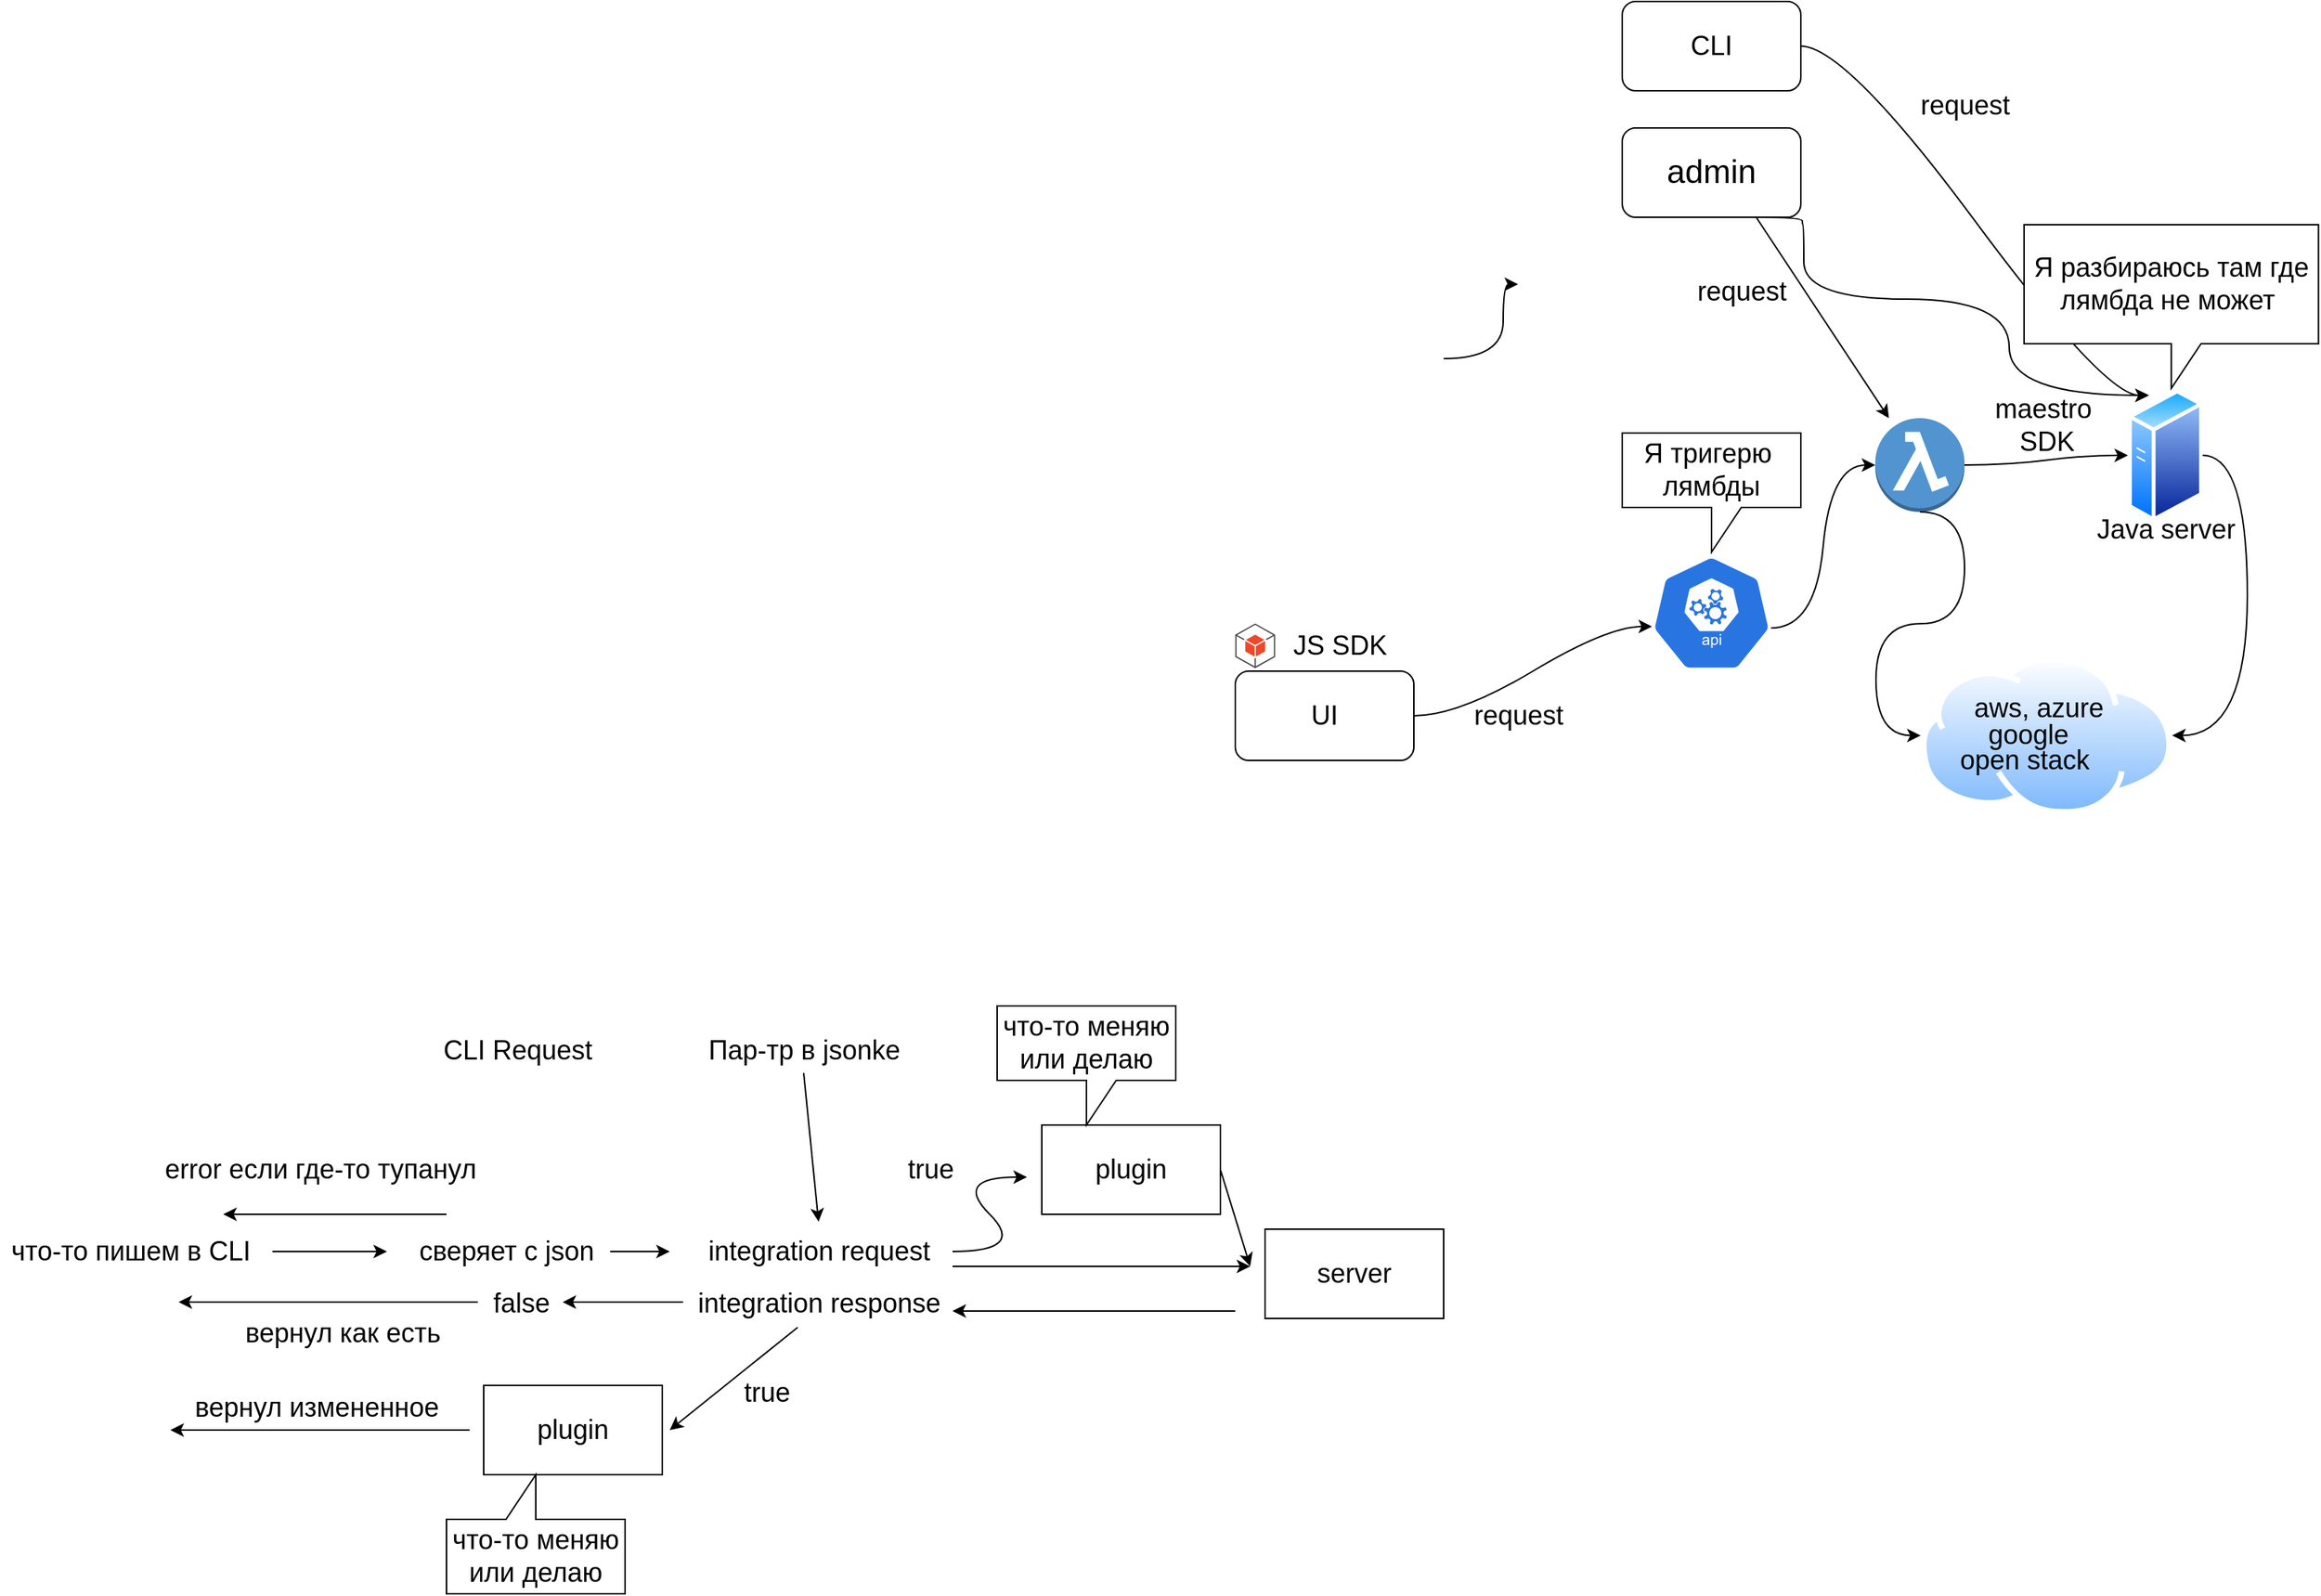 <mxfile version="15.4.3" type="github">
  <diagram id="tReHv3u6Pd42_ITOU3Pc" name="Page-1">
    <mxGraphModel dx="1452" dy="803" grid="1" gridSize="10" guides="1" tooltips="1" connect="1" arrows="1" fold="1" page="0" pageScale="1" pageWidth="827" pageHeight="1169" math="0" shadow="0">
      <root>
        <mxCell id="0" />
        <mxCell id="1" parent="0" />
        <mxCell id="5rMPybmwtRSb6ZqjiMPX-2" value="&lt;font style=&quot;font-size: 18px&quot;&gt;CLI&lt;/font&gt;" style="rounded=1;whiteSpace=wrap;html=1;" parent="1" vertex="1">
          <mxGeometry x="440" y="-210" width="120" height="60" as="geometry" />
        </mxCell>
        <mxCell id="5rMPybmwtRSb6ZqjiMPX-3" value="UI" style="rounded=1;whiteSpace=wrap;html=1;fontSize=18;" parent="1" vertex="1">
          <mxGeometry x="180" y="240" width="120" height="60" as="geometry" />
        </mxCell>
        <mxCell id="5rMPybmwtRSb6ZqjiMPX-5" value="" style="curved=1;endArrow=classic;html=1;rounded=0;fontSize=18;edgeStyle=entityRelationEdgeStyle;exitX=1;exitY=0.5;exitDx=0;exitDy=0;" parent="1" source="5rMPybmwtRSb6ZqjiMPX-3" edge="1">
          <mxGeometry width="50" height="50" relative="1" as="geometry">
            <mxPoint x="320" y="270" as="sourcePoint" />
            <mxPoint x="460" y="210" as="targetPoint" />
            <Array as="points">
              <mxPoint x="440" y="200" />
              <mxPoint x="390" y="150" />
            </Array>
          </mxGeometry>
        </mxCell>
        <mxCell id="5rMPybmwtRSb6ZqjiMPX-6" value="" style="curved=1;endArrow=classic;html=1;rounded=0;fontSize=18;edgeStyle=entityRelationEdgeStyle;exitX=1;exitY=0.5;exitDx=0;exitDy=0;entryX=0.25;entryY=0;entryDx=0;entryDy=0;" parent="1" source="5rMPybmwtRSb6ZqjiMPX-2" target="5rMPybmwtRSb6ZqjiMPX-18" edge="1">
          <mxGeometry width="50" height="50" relative="1" as="geometry">
            <mxPoint x="390" y="200" as="sourcePoint" />
            <mxPoint x="460" y="210" as="targetPoint" />
            <Array as="points">
              <mxPoint x="440" y="200" />
              <mxPoint x="390" y="150" />
            </Array>
          </mxGeometry>
        </mxCell>
        <mxCell id="5rMPybmwtRSb6ZqjiMPX-7" value="" style="sketch=0;html=1;dashed=0;whitespace=wrap;fillColor=#2875E2;strokeColor=#ffffff;points=[[0.005,0.63,0],[0.1,0.2,0],[0.9,0.2,0],[0.5,0,0],[0.995,0.63,0],[0.72,0.99,0],[0.5,1,0],[0.28,0.99,0]];shape=mxgraph.kubernetes.icon;prIcon=api;fontSize=18;" parent="1" vertex="1">
          <mxGeometry x="440" y="162" width="120" height="78" as="geometry" />
        </mxCell>
        <mxCell id="5rMPybmwtRSb6ZqjiMPX-8" value="Я тригерю&amp;nbsp;&lt;br&gt;лямбды" style="shape=callout;whiteSpace=wrap;html=1;perimeter=calloutPerimeter;fontSize=18;" parent="1" vertex="1">
          <mxGeometry x="440" y="80" width="120" height="80" as="geometry" />
        </mxCell>
        <mxCell id="5rMPybmwtRSb6ZqjiMPX-11" value="" style="outlineConnect=0;dashed=0;verticalLabelPosition=bottom;verticalAlign=top;align=center;html=1;shape=mxgraph.aws3.android;fillColor=#EE472A;gradientColor=none;fontSize=18;" parent="1" vertex="1">
          <mxGeometry x="180" y="208" width="26.75" height="30" as="geometry" />
        </mxCell>
        <mxCell id="5rMPybmwtRSb6ZqjiMPX-12" value="JS SDK" style="text;html=1;align=center;verticalAlign=middle;resizable=0;points=[];autosize=1;strokeColor=none;fillColor=none;fontSize=18;" parent="1" vertex="1">
          <mxGeometry x="210" y="208" width="80" height="30" as="geometry" />
        </mxCell>
        <mxCell id="5rMPybmwtRSb6ZqjiMPX-14" value="" style="outlineConnect=0;dashed=0;verticalLabelPosition=bottom;verticalAlign=top;align=center;html=1;shape=mxgraph.aws3.lambda_function;fillColor=#5294CF;gradientColor=none;fontSize=18;" parent="1" vertex="1">
          <mxGeometry x="610" y="70" width="60" height="63" as="geometry" />
        </mxCell>
        <mxCell id="5rMPybmwtRSb6ZqjiMPX-15" value="" style="curved=1;endArrow=classic;html=1;rounded=0;fontSize=18;edgeStyle=entityRelationEdgeStyle;exitX=0.833;exitY=0.628;exitDx=0;exitDy=0;exitPerimeter=0;entryX=0;entryY=0.5;entryDx=0;entryDy=0;entryPerimeter=0;" parent="1" source="5rMPybmwtRSb6ZqjiMPX-7" target="5rMPybmwtRSb6ZqjiMPX-14" edge="1">
          <mxGeometry width="50" height="50" relative="1" as="geometry">
            <mxPoint x="390" y="200" as="sourcePoint" />
            <mxPoint x="440" y="150" as="targetPoint" />
            <Array as="points">
              <mxPoint x="440" y="200" />
              <mxPoint x="390" y="150" />
            </Array>
          </mxGeometry>
        </mxCell>
        <mxCell id="5rMPybmwtRSb6ZqjiMPX-16" value="request" style="text;html=1;align=center;verticalAlign=middle;resizable=0;points=[];autosize=1;strokeColor=none;fillColor=none;fontSize=18;" parent="1" vertex="1">
          <mxGeometry x="330" y="255" width="80" height="30" as="geometry" />
        </mxCell>
        <mxCell id="5rMPybmwtRSb6ZqjiMPX-17" value="request" style="text;html=1;align=center;verticalAlign=middle;resizable=0;points=[];autosize=1;strokeColor=none;fillColor=none;fontSize=18;" parent="1" vertex="1">
          <mxGeometry x="630" y="-155" width="80" height="30" as="geometry" />
        </mxCell>
        <mxCell id="5rMPybmwtRSb6ZqjiMPX-18" value="" style="aspect=fixed;perimeter=ellipsePerimeter;html=1;align=center;shadow=0;dashed=0;spacingTop=3;image;image=img/lib/active_directory/generic_server.svg;fontSize=18;" parent="1" vertex="1">
          <mxGeometry x="779.8" y="50" width="50.4" height="90" as="geometry" />
        </mxCell>
        <mxCell id="5rMPybmwtRSb6ZqjiMPX-19" value="" style="curved=1;endArrow=classic;html=1;rounded=0;fontSize=18;edgeStyle=entityRelationEdgeStyle;entryX=0;entryY=0.5;entryDx=0;entryDy=0;" parent="1" source="5rMPybmwtRSb6ZqjiMPX-14" target="5rMPybmwtRSb6ZqjiMPX-18" edge="1">
          <mxGeometry width="50" height="50" relative="1" as="geometry">
            <mxPoint x="510" y="200" as="sourcePoint" />
            <mxPoint x="560" y="150" as="targetPoint" />
            <Array as="points">
              <mxPoint x="560" y="200" />
              <mxPoint x="510" y="150" />
            </Array>
          </mxGeometry>
        </mxCell>
        <mxCell id="5rMPybmwtRSb6ZqjiMPX-20" value="maestro&amp;nbsp;&lt;br&gt;SDK" style="text;html=1;align=center;verticalAlign=middle;resizable=0;points=[];autosize=1;strokeColor=none;fillColor=none;fontSize=18;" parent="1" vertex="1">
          <mxGeometry x="680" y="50" width="90" height="50" as="geometry" />
        </mxCell>
        <mxCell id="5rMPybmwtRSb6ZqjiMPX-21" value="Я разбираюсь там где лямбда не может&amp;nbsp;" style="shape=callout;whiteSpace=wrap;html=1;perimeter=calloutPerimeter;fontSize=18;" parent="1" vertex="1">
          <mxGeometry x="710" y="-60" width="197.8" height="110" as="geometry" />
        </mxCell>
        <mxCell id="5rMPybmwtRSb6ZqjiMPX-22" value="Java server" style="text;html=1;align=center;verticalAlign=middle;resizable=0;points=[];autosize=1;strokeColor=none;fillColor=none;fontSize=18;" parent="1" vertex="1">
          <mxGeometry x="750" y="130" width="110" height="30" as="geometry" />
        </mxCell>
        <mxCell id="5rMPybmwtRSb6ZqjiMPX-23" value="" style="aspect=fixed;perimeter=ellipsePerimeter;html=1;align=center;shadow=0;dashed=0;spacingTop=3;image;image=img/lib/active_directory/internet_cloud.svg;fontSize=18;" parent="1" vertex="1">
          <mxGeometry x="640.47" y="230" width="169.05" height="106.5" as="geometry" />
        </mxCell>
        <mxCell id="5rMPybmwtRSb6ZqjiMPX-24" value="aws, azure&amp;nbsp;" style="text;html=1;align=center;verticalAlign=middle;resizable=0;points=[];autosize=1;strokeColor=none;fillColor=none;fontSize=18;" parent="1" vertex="1">
          <mxGeometry x="667" y="250" width="110" height="30" as="geometry" />
        </mxCell>
        <mxCell id="5rMPybmwtRSb6ZqjiMPX-25" value="google&amp;nbsp;&lt;br&gt;" style="text;html=1;align=center;verticalAlign=middle;resizable=0;points=[];autosize=1;strokeColor=none;fillColor=none;fontSize=18;" parent="1" vertex="1">
          <mxGeometry x="680" y="268.25" width="70" height="30" as="geometry" />
        </mxCell>
        <mxCell id="5rMPybmwtRSb6ZqjiMPX-26" value="open stack" style="text;html=1;align=center;verticalAlign=middle;resizable=0;points=[];autosize=1;strokeColor=none;fillColor=none;fontSize=18;" parent="1" vertex="1">
          <mxGeometry x="660" y="285" width="100" height="30" as="geometry" />
        </mxCell>
        <mxCell id="5rMPybmwtRSb6ZqjiMPX-27" value="" style="curved=1;endArrow=classic;html=1;rounded=0;fontSize=18;edgeStyle=entityRelationEdgeStyle;entryX=0;entryY=0.5;entryDx=0;entryDy=0;" parent="1" target="5rMPybmwtRSb6ZqjiMPX-23" edge="1">
          <mxGeometry width="50" height="50" relative="1" as="geometry">
            <mxPoint x="640" y="133" as="sourcePoint" />
            <mxPoint x="540" y="150" as="targetPoint" />
            <Array as="points">
              <mxPoint x="540" y="200" />
              <mxPoint x="490" y="150" />
            </Array>
          </mxGeometry>
        </mxCell>
        <mxCell id="5rMPybmwtRSb6ZqjiMPX-28" value="" style="curved=1;endArrow=classic;html=1;rounded=0;fontSize=18;edgeStyle=entityRelationEdgeStyle;entryX=1;entryY=0.5;entryDx=0;entryDy=0;" parent="1" target="5rMPybmwtRSb6ZqjiMPX-23" edge="1">
          <mxGeometry width="50" height="50" relative="1" as="geometry">
            <mxPoint x="830" y="95" as="sourcePoint" />
            <mxPoint x="540" y="150" as="targetPoint" />
            <Array as="points">
              <mxPoint x="540" y="200" />
              <mxPoint x="490" y="150" />
            </Array>
          </mxGeometry>
        </mxCell>
        <mxCell id="5rMPybmwtRSb6ZqjiMPX-30" value="CLI Request&amp;nbsp;" style="text;html=1;align=center;verticalAlign=middle;resizable=0;points=[];autosize=1;strokeColor=none;fillColor=none;fontSize=18;" parent="1" vertex="1">
          <mxGeometry x="-360" y="480" width="120" height="30" as="geometry" />
        </mxCell>
        <mxCell id="5rMPybmwtRSb6ZqjiMPX-31" value="что-то пишем в CLI&amp;nbsp;" style="text;html=1;align=center;verticalAlign=middle;resizable=0;points=[];autosize=1;strokeColor=none;fillColor=none;fontSize=18;" parent="1" vertex="1">
          <mxGeometry x="-650" y="615" width="180" height="30" as="geometry" />
        </mxCell>
        <mxCell id="5rMPybmwtRSb6ZqjiMPX-32" value="" style="curved=1;endArrow=classic;html=1;rounded=0;fontSize=18;edgeStyle=entityRelationEdgeStyle;exitX=1.017;exitY=0.5;exitDx=0;exitDy=0;exitPerimeter=0;" parent="1" source="5rMPybmwtRSb6ZqjiMPX-31" edge="1">
          <mxGeometry width="50" height="50" relative="1" as="geometry">
            <mxPoint x="-280" y="620" as="sourcePoint" />
            <mxPoint x="-390" y="630" as="targetPoint" />
            <Array as="points">
              <mxPoint x="-230" y="620" />
              <mxPoint x="-280" y="570" />
            </Array>
          </mxGeometry>
        </mxCell>
        <mxCell id="5rMPybmwtRSb6ZqjiMPX-34" value="сверяет с json" style="text;html=1;align=center;verticalAlign=middle;resizable=0;points=[];autosize=1;strokeColor=none;fillColor=none;fontSize=18;" parent="1" vertex="1">
          <mxGeometry x="-380" y="615" width="140" height="30" as="geometry" />
        </mxCell>
        <mxCell id="5rMPybmwtRSb6ZqjiMPX-37" value="" style="endArrow=classic;html=1;rounded=0;fontSize=18;" parent="1" edge="1">
          <mxGeometry width="50" height="50" relative="1" as="geometry">
            <mxPoint x="-350" y="605" as="sourcePoint" />
            <mxPoint x="-500" y="605" as="targetPoint" />
          </mxGeometry>
        </mxCell>
        <mxCell id="5rMPybmwtRSb6ZqjiMPX-38" value="error если где-то тупанул" style="text;html=1;align=center;verticalAlign=middle;resizable=0;points=[];autosize=1;strokeColor=none;fillColor=none;fontSize=18;" parent="1" vertex="1">
          <mxGeometry x="-550" y="560" width="230" height="30" as="geometry" />
        </mxCell>
        <mxCell id="5rMPybmwtRSb6ZqjiMPX-40" value="" style="curved=1;endArrow=classic;html=1;rounded=0;fontSize=18;" parent="1" edge="1">
          <mxGeometry width="50" height="50" relative="1" as="geometry">
            <mxPoint x="-240" y="630" as="sourcePoint" />
            <mxPoint x="-200" y="630" as="targetPoint" />
            <Array as="points">
              <mxPoint x="-200" y="630" />
            </Array>
          </mxGeometry>
        </mxCell>
        <mxCell id="5rMPybmwtRSb6ZqjiMPX-41" value="integration request" style="text;html=1;align=center;verticalAlign=middle;resizable=0;points=[];autosize=1;strokeColor=none;fillColor=none;fontSize=18;" parent="1" vertex="1">
          <mxGeometry x="-180" y="615" width="160" height="30" as="geometry" />
        </mxCell>
        <mxCell id="5rMPybmwtRSb6ZqjiMPX-42" value="" style="curved=1;endArrow=classic;html=1;rounded=0;fontSize=18;" parent="1" edge="1">
          <mxGeometry width="50" height="50" relative="1" as="geometry">
            <mxPoint x="-10" y="630" as="sourcePoint" />
            <mxPoint x="40" y="580" as="targetPoint" />
            <Array as="points">
              <mxPoint x="40" y="630" />
              <mxPoint x="-10" y="580" />
            </Array>
          </mxGeometry>
        </mxCell>
        <mxCell id="5rMPybmwtRSb6ZqjiMPX-43" value="true" style="text;html=1;align=center;verticalAlign=middle;resizable=0;points=[];autosize=1;strokeColor=none;fillColor=none;fontSize=18;" parent="1" vertex="1">
          <mxGeometry x="-50" y="560" width="50" height="30" as="geometry" />
        </mxCell>
        <mxCell id="5rMPybmwtRSb6ZqjiMPX-44" value="plugin" style="whiteSpace=wrap;html=1;fontSize=18;" parent="1" vertex="1">
          <mxGeometry x="50" y="545" width="120" height="60" as="geometry" />
        </mxCell>
        <mxCell id="5rMPybmwtRSb6ZqjiMPX-45" value="" style="curved=1;endArrow=classic;html=1;rounded=0;fontSize=18;" parent="1" edge="1">
          <mxGeometry width="50" height="50" relative="1" as="geometry">
            <mxPoint x="-10" y="640" as="sourcePoint" />
            <mxPoint x="190" y="640" as="targetPoint" />
            <Array as="points">
              <mxPoint x="30" y="640" />
              <mxPoint x="120" y="640" />
            </Array>
          </mxGeometry>
        </mxCell>
        <mxCell id="5rMPybmwtRSb6ZqjiMPX-46" value="что-то меняю или делаю" style="shape=callout;whiteSpace=wrap;html=1;perimeter=calloutPerimeter;fontSize=18;" parent="1" vertex="1">
          <mxGeometry x="20" y="465" width="120" height="80" as="geometry" />
        </mxCell>
        <mxCell id="5rMPybmwtRSb6ZqjiMPX-47" value="" style="curved=1;endArrow=classic;html=1;rounded=0;fontSize=18;exitX=1;exitY=0.5;exitDx=0;exitDy=0;" parent="1" source="5rMPybmwtRSb6ZqjiMPX-44" edge="1">
          <mxGeometry width="50" height="50" relative="1" as="geometry">
            <mxPoint x="-70" y="720" as="sourcePoint" />
            <mxPoint x="190" y="640" as="targetPoint" />
            <Array as="points" />
          </mxGeometry>
        </mxCell>
        <mxCell id="5rMPybmwtRSb6ZqjiMPX-48" value="server" style="rounded=0;whiteSpace=wrap;html=1;fontSize=18;" parent="1" vertex="1">
          <mxGeometry x="200" y="615" width="120" height="60" as="geometry" />
        </mxCell>
        <mxCell id="5rMPybmwtRSb6ZqjiMPX-49" value="" style="curved=1;endArrow=classic;html=1;rounded=0;fontSize=18;" parent="1" edge="1">
          <mxGeometry width="50" height="50" relative="1" as="geometry">
            <mxPoint x="180" y="670" as="sourcePoint" />
            <mxPoint x="-10" y="670" as="targetPoint" />
            <Array as="points" />
          </mxGeometry>
        </mxCell>
        <mxCell id="5rMPybmwtRSb6ZqjiMPX-50" value="integration response" style="text;html=1;align=center;verticalAlign=middle;resizable=0;points=[];autosize=1;strokeColor=none;fillColor=none;fontSize=18;" parent="1" vertex="1">
          <mxGeometry x="-190" y="650" width="180" height="30" as="geometry" />
        </mxCell>
        <mxCell id="5rMPybmwtRSb6ZqjiMPX-51" value="false" style="text;html=1;align=center;verticalAlign=middle;resizable=0;points=[];autosize=1;strokeColor=none;fillColor=none;fontSize=18;" parent="1" vertex="1">
          <mxGeometry x="-325" y="650" width="50" height="30" as="geometry" />
        </mxCell>
        <mxCell id="5rMPybmwtRSb6ZqjiMPX-52" value="" style="curved=1;endArrow=classic;html=1;rounded=0;fontSize=18;exitX=-0.006;exitY=0.467;exitDx=0;exitDy=0;exitPerimeter=0;entryX=1.06;entryY=0.467;entryDx=0;entryDy=0;entryPerimeter=0;" parent="1" source="5rMPybmwtRSb6ZqjiMPX-50" target="5rMPybmwtRSb6ZqjiMPX-51" edge="1">
          <mxGeometry width="50" height="50" relative="1" as="geometry">
            <mxPoint x="190" y="680" as="sourcePoint" />
            <mxPoint y="680" as="targetPoint" />
            <Array as="points" />
          </mxGeometry>
        </mxCell>
        <mxCell id="5rMPybmwtRSb6ZqjiMPX-54" value="" style="curved=1;endArrow=classic;html=1;rounded=0;fontSize=18;exitX=-0.08;exitY=0.467;exitDx=0;exitDy=0;exitPerimeter=0;" parent="1" source="5rMPybmwtRSb6ZqjiMPX-51" edge="1">
          <mxGeometry width="50" height="50" relative="1" as="geometry">
            <mxPoint x="-181.08" y="674.01" as="sourcePoint" />
            <mxPoint x="-530" y="664" as="targetPoint" />
            <Array as="points" />
          </mxGeometry>
        </mxCell>
        <mxCell id="5rMPybmwtRSb6ZqjiMPX-55" value="вернул как есть" style="text;html=1;align=center;verticalAlign=middle;resizable=0;points=[];autosize=1;strokeColor=none;fillColor=none;fontSize=18;" parent="1" vertex="1">
          <mxGeometry x="-495" y="670" width="150" height="30" as="geometry" />
        </mxCell>
        <mxCell id="5rMPybmwtRSb6ZqjiMPX-56" value="" style="curved=1;endArrow=classic;html=1;rounded=0;fontSize=18;exitX=0.422;exitY=1.033;exitDx=0;exitDy=0;exitPerimeter=0;" parent="1" source="5rMPybmwtRSb6ZqjiMPX-50" edge="1">
          <mxGeometry width="50" height="50" relative="1" as="geometry">
            <mxPoint x="-250" y="710" as="sourcePoint" />
            <mxPoint x="-200" y="750" as="targetPoint" />
            <Array as="points" />
          </mxGeometry>
        </mxCell>
        <mxCell id="5rMPybmwtRSb6ZqjiMPX-58" value="true" style="text;html=1;align=center;verticalAlign=middle;resizable=0;points=[];autosize=1;strokeColor=none;fillColor=none;fontSize=18;" parent="1" vertex="1">
          <mxGeometry x="-160" y="710" width="50" height="30" as="geometry" />
        </mxCell>
        <mxCell id="5rMPybmwtRSb6ZqjiMPX-59" value="plugin" style="whiteSpace=wrap;html=1;fontSize=18;" parent="1" vertex="1">
          <mxGeometry x="-325" y="720" width="120" height="60" as="geometry" />
        </mxCell>
        <mxCell id="5rMPybmwtRSb6ZqjiMPX-60" value="что-то меняю или делаю" style="shape=callout;whiteSpace=wrap;html=1;perimeter=calloutPerimeter;fontSize=18;direction=west;" parent="1" vertex="1">
          <mxGeometry x="-350" y="780" width="120" height="80" as="geometry" />
        </mxCell>
        <mxCell id="5rMPybmwtRSb6ZqjiMPX-61" value="" style="curved=1;endArrow=classic;html=1;rounded=0;fontSize=18;exitX=-0.08;exitY=0.467;exitDx=0;exitDy=0;exitPerimeter=0;" parent="1" edge="1">
          <mxGeometry width="50" height="50" relative="1" as="geometry">
            <mxPoint x="-334.5" y="750.01" as="sourcePoint" />
            <mxPoint x="-535.5" y="750" as="targetPoint" />
            <Array as="points" />
          </mxGeometry>
        </mxCell>
        <mxCell id="5rMPybmwtRSb6ZqjiMPX-62" value="вернул измененное&amp;nbsp;" style="text;html=1;align=center;verticalAlign=middle;resizable=0;points=[];autosize=1;strokeColor=none;fillColor=none;fontSize=18;" parent="1" vertex="1">
          <mxGeometry x="-530" y="720" width="190" height="30" as="geometry" />
        </mxCell>
        <mxCell id="5rMPybmwtRSb6ZqjiMPX-63" value="" style="curved=1;endArrow=classic;html=1;rounded=0;fontSize=18;" parent="1" edge="1">
          <mxGeometry width="50" height="50" relative="1" as="geometry">
            <mxPoint x="-110" y="510" as="sourcePoint" />
            <mxPoint x="-100" y="610" as="targetPoint" />
            <Array as="points" />
          </mxGeometry>
        </mxCell>
        <mxCell id="5rMPybmwtRSb6ZqjiMPX-64" value="Пар-тр в jsonke" style="text;html=1;align=center;verticalAlign=middle;resizable=0;points=[];autosize=1;strokeColor=none;fillColor=none;fontSize=18;" parent="1" vertex="1">
          <mxGeometry x="-185" y="480" width="150" height="30" as="geometry" />
        </mxCell>
        <mxCell id="6_-GQNWFfY5IS_-YIbFo-1" value="&lt;font style=&quot;font-size: 22px&quot;&gt;admin&lt;/font&gt;" style="rounded=1;whiteSpace=wrap;html=1;" vertex="1" parent="1">
          <mxGeometry x="440" y="-125" width="120" height="60" as="geometry" />
        </mxCell>
        <mxCell id="6_-GQNWFfY5IS_-YIbFo-2" value="" style="endArrow=classic;html=1;rounded=0;fontSize=22;entryX=0.25;entryY=0;entryDx=0;entryDy=0;exitX=0.75;exitY=1;exitDx=0;exitDy=0;edgeStyle=orthogonalEdgeStyle;curved=1;" edge="1" parent="1" source="6_-GQNWFfY5IS_-YIbFo-1" target="5rMPybmwtRSb6ZqjiMPX-18">
          <mxGeometry width="50" height="50" relative="1" as="geometry">
            <mxPoint x="380" y="30" as="sourcePoint" />
            <mxPoint x="580" y="-10" as="targetPoint" />
            <Array as="points">
              <mxPoint x="561" y="-65" />
              <mxPoint x="561" y="-60" />
              <mxPoint x="562" y="-60" />
              <mxPoint x="562" y="-10" />
              <mxPoint x="700" y="-10" />
              <mxPoint x="700" y="55" />
            </Array>
          </mxGeometry>
        </mxCell>
        <mxCell id="6_-GQNWFfY5IS_-YIbFo-3" value="" style="curved=1;endArrow=classic;html=1;rounded=0;fontSize=22;edgeStyle=orthogonalEdgeStyle;" edge="1" parent="1">
          <mxGeometry width="50" height="50" relative="1" as="geometry">
            <mxPoint x="320" y="30" as="sourcePoint" />
            <mxPoint x="370" y="-20" as="targetPoint" />
            <Array as="points">
              <mxPoint x="360" y="30" />
              <mxPoint x="360" y="-20" />
            </Array>
          </mxGeometry>
        </mxCell>
        <mxCell id="6_-GQNWFfY5IS_-YIbFo-5" value="" style="endArrow=classic;html=1;rounded=0;fontSize=22;exitX=0.75;exitY=1;exitDx=0;exitDy=0;" edge="1" parent="1" source="6_-GQNWFfY5IS_-YIbFo-1" target="5rMPybmwtRSb6ZqjiMPX-14">
          <mxGeometry width="50" height="50" relative="1" as="geometry">
            <mxPoint x="490" y="-10" as="sourcePoint" />
            <mxPoint x="540" y="-60" as="targetPoint" />
          </mxGeometry>
        </mxCell>
        <mxCell id="6_-GQNWFfY5IS_-YIbFo-6" value="request" style="text;html=1;align=center;verticalAlign=middle;resizable=0;points=[];autosize=1;strokeColor=none;fillColor=none;fontSize=18;" vertex="1" parent="1">
          <mxGeometry x="480" y="-30" width="80" height="30" as="geometry" />
        </mxCell>
      </root>
    </mxGraphModel>
  </diagram>
</mxfile>
